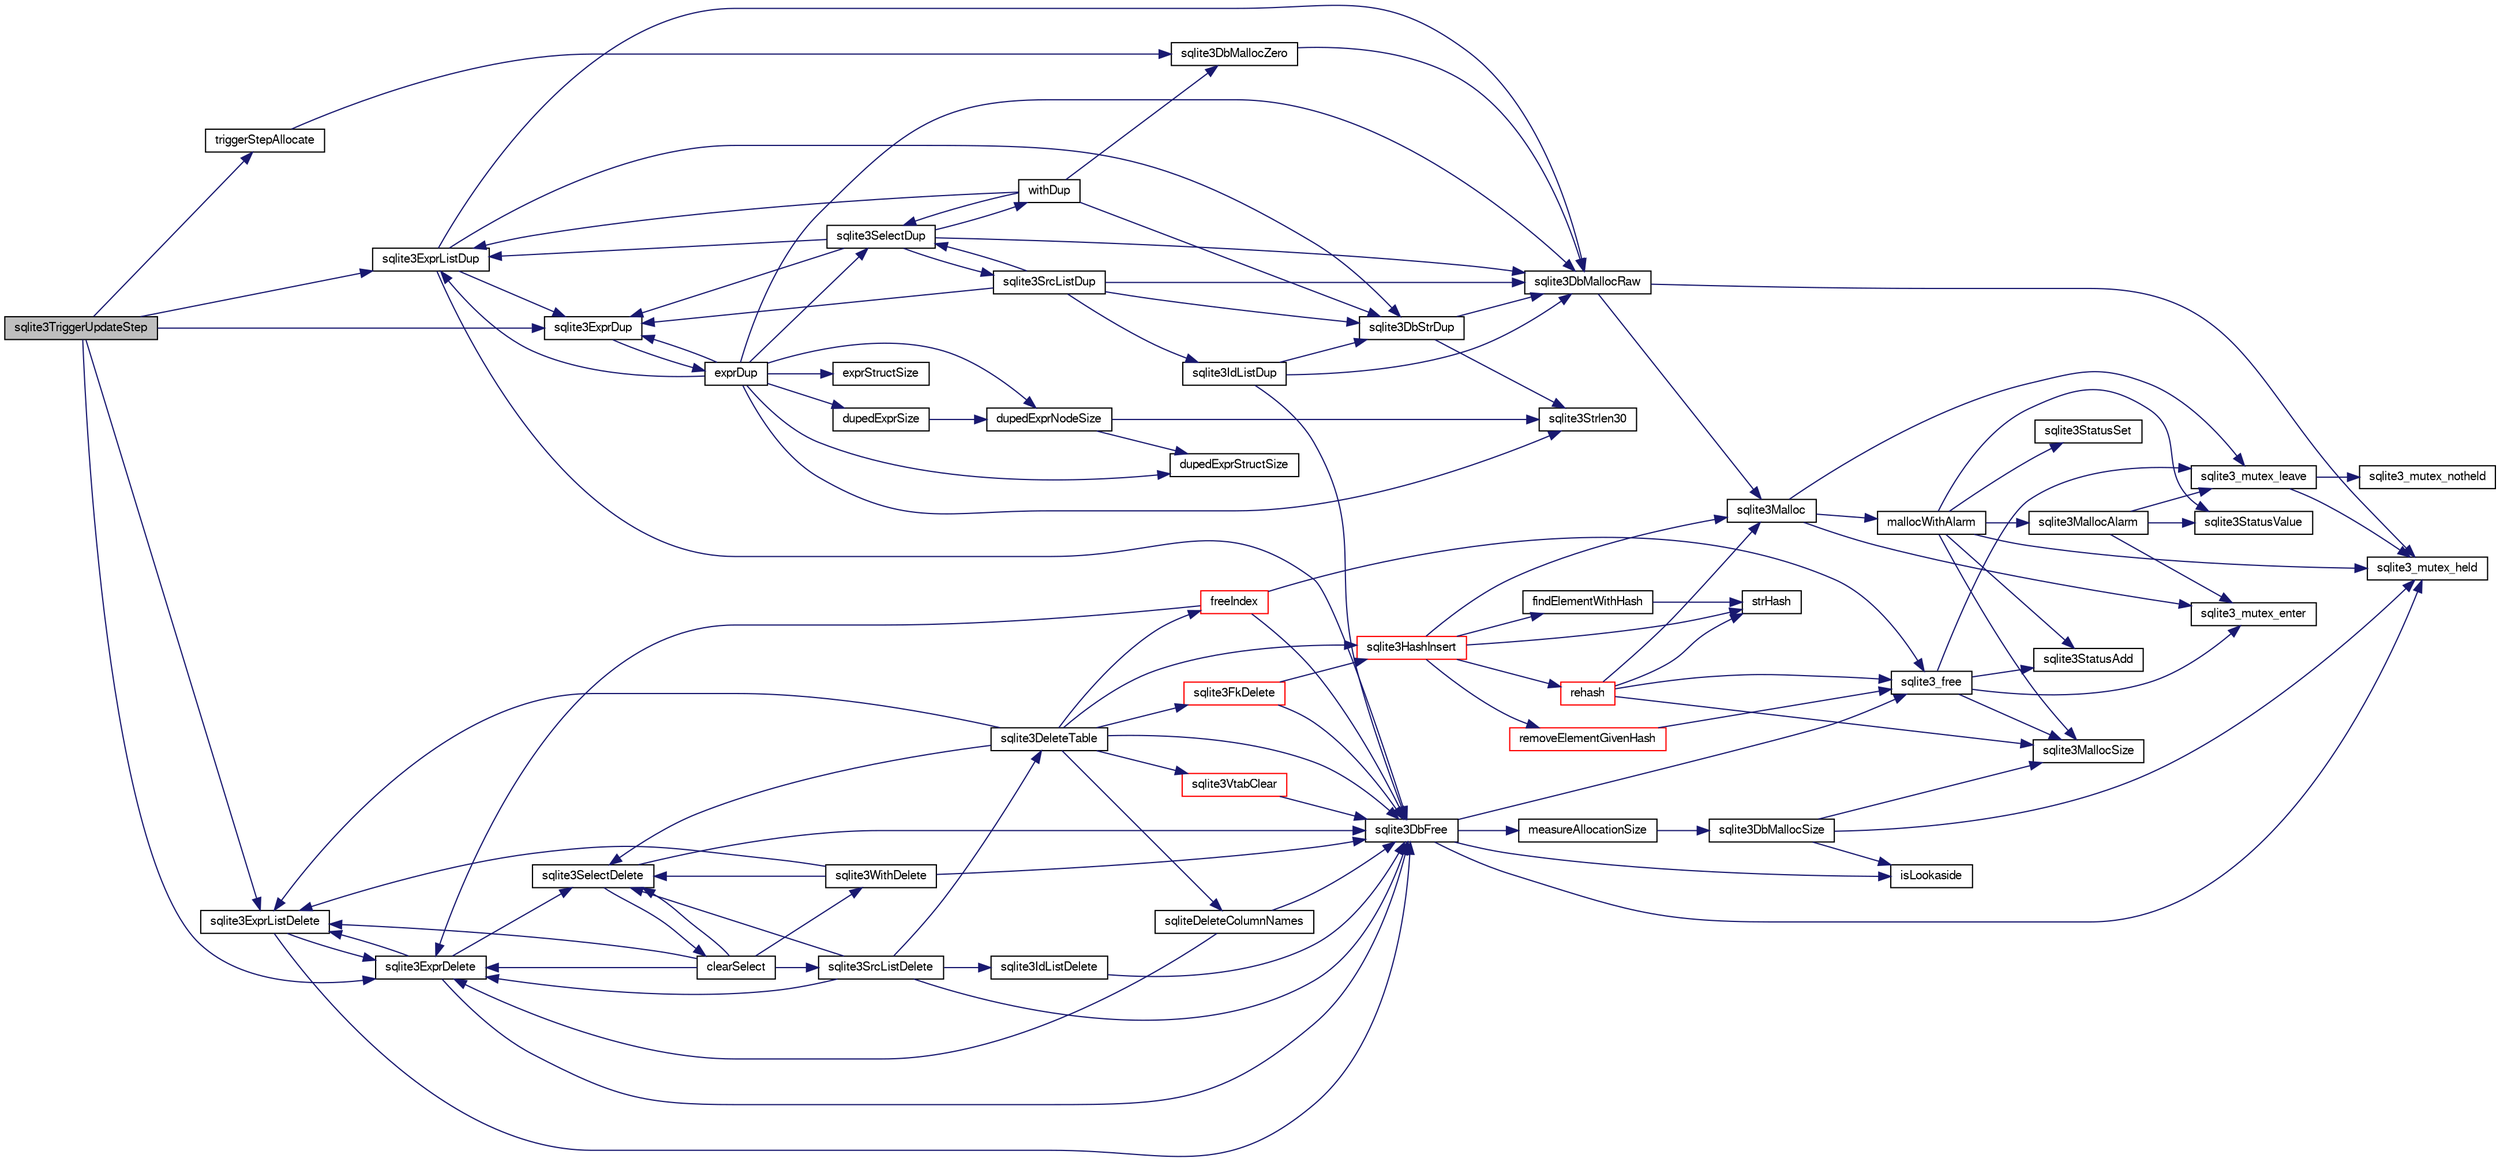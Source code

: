 digraph "sqlite3TriggerUpdateStep"
{
  edge [fontname="FreeSans",fontsize="10",labelfontname="FreeSans",labelfontsize="10"];
  node [fontname="FreeSans",fontsize="10",shape=record];
  rankdir="LR";
  Node727406 [label="sqlite3TriggerUpdateStep",height=0.2,width=0.4,color="black", fillcolor="grey75", style="filled", fontcolor="black"];
  Node727406 -> Node727407 [color="midnightblue",fontsize="10",style="solid",fontname="FreeSans"];
  Node727407 [label="triggerStepAllocate",height=0.2,width=0.4,color="black", fillcolor="white", style="filled",URL="$sqlite3_8c.html#abfa19225fd2dae5865f8713555687a40"];
  Node727407 -> Node727408 [color="midnightblue",fontsize="10",style="solid",fontname="FreeSans"];
  Node727408 [label="sqlite3DbMallocZero",height=0.2,width=0.4,color="black", fillcolor="white", style="filled",URL="$sqlite3_8c.html#a49cfebac9d6067a03442c92af73f33e4"];
  Node727408 -> Node727409 [color="midnightblue",fontsize="10",style="solid",fontname="FreeSans"];
  Node727409 [label="sqlite3DbMallocRaw",height=0.2,width=0.4,color="black", fillcolor="white", style="filled",URL="$sqlite3_8c.html#abbe8be0cf7175e11ddc3e2218fad924e"];
  Node727409 -> Node727410 [color="midnightblue",fontsize="10",style="solid",fontname="FreeSans"];
  Node727410 [label="sqlite3_mutex_held",height=0.2,width=0.4,color="black", fillcolor="white", style="filled",URL="$sqlite3_8c.html#acf77da68932b6bc163c5e68547ecc3e7"];
  Node727409 -> Node727411 [color="midnightblue",fontsize="10",style="solid",fontname="FreeSans"];
  Node727411 [label="sqlite3Malloc",height=0.2,width=0.4,color="black", fillcolor="white", style="filled",URL="$sqlite3_8c.html#a361a2eaa846b1885f123abe46f5d8b2b"];
  Node727411 -> Node727412 [color="midnightblue",fontsize="10",style="solid",fontname="FreeSans"];
  Node727412 [label="sqlite3_mutex_enter",height=0.2,width=0.4,color="black", fillcolor="white", style="filled",URL="$sqlite3_8c.html#a1c12cde690bd89f104de5cbad12a6bf5"];
  Node727411 -> Node727413 [color="midnightblue",fontsize="10",style="solid",fontname="FreeSans"];
  Node727413 [label="mallocWithAlarm",height=0.2,width=0.4,color="black", fillcolor="white", style="filled",URL="$sqlite3_8c.html#ab070d5cf8e48ec8a6a43cf025d48598b"];
  Node727413 -> Node727410 [color="midnightblue",fontsize="10",style="solid",fontname="FreeSans"];
  Node727413 -> Node727414 [color="midnightblue",fontsize="10",style="solid",fontname="FreeSans"];
  Node727414 [label="sqlite3StatusSet",height=0.2,width=0.4,color="black", fillcolor="white", style="filled",URL="$sqlite3_8c.html#afec7586c01fcb5ea17dc9d7725a589d9"];
  Node727413 -> Node727415 [color="midnightblue",fontsize="10",style="solid",fontname="FreeSans"];
  Node727415 [label="sqlite3StatusValue",height=0.2,width=0.4,color="black", fillcolor="white", style="filled",URL="$sqlite3_8c.html#a30b8ac296c6e200c1fa57708d52c6ef6"];
  Node727413 -> Node727416 [color="midnightblue",fontsize="10",style="solid",fontname="FreeSans"];
  Node727416 [label="sqlite3MallocAlarm",height=0.2,width=0.4,color="black", fillcolor="white", style="filled",URL="$sqlite3_8c.html#ada66988e8471d1198f3219c062377508"];
  Node727416 -> Node727415 [color="midnightblue",fontsize="10",style="solid",fontname="FreeSans"];
  Node727416 -> Node727417 [color="midnightblue",fontsize="10",style="solid",fontname="FreeSans"];
  Node727417 [label="sqlite3_mutex_leave",height=0.2,width=0.4,color="black", fillcolor="white", style="filled",URL="$sqlite3_8c.html#a5838d235601dbd3c1fa993555c6bcc93"];
  Node727417 -> Node727410 [color="midnightblue",fontsize="10",style="solid",fontname="FreeSans"];
  Node727417 -> Node727418 [color="midnightblue",fontsize="10",style="solid",fontname="FreeSans"];
  Node727418 [label="sqlite3_mutex_notheld",height=0.2,width=0.4,color="black", fillcolor="white", style="filled",URL="$sqlite3_8c.html#a83967c837c1c000d3b5adcfaa688f5dc"];
  Node727416 -> Node727412 [color="midnightblue",fontsize="10",style="solid",fontname="FreeSans"];
  Node727413 -> Node727419 [color="midnightblue",fontsize="10",style="solid",fontname="FreeSans"];
  Node727419 [label="sqlite3MallocSize",height=0.2,width=0.4,color="black", fillcolor="white", style="filled",URL="$sqlite3_8c.html#acf5d2a5f35270bafb050bd2def576955"];
  Node727413 -> Node727420 [color="midnightblue",fontsize="10",style="solid",fontname="FreeSans"];
  Node727420 [label="sqlite3StatusAdd",height=0.2,width=0.4,color="black", fillcolor="white", style="filled",URL="$sqlite3_8c.html#afa029f93586aeab4cc85360905dae9cd"];
  Node727411 -> Node727417 [color="midnightblue",fontsize="10",style="solid",fontname="FreeSans"];
  Node727406 -> Node727421 [color="midnightblue",fontsize="10",style="solid",fontname="FreeSans"];
  Node727421 [label="sqlite3ExprListDup",height=0.2,width=0.4,color="black", fillcolor="white", style="filled",URL="$sqlite3_8c.html#abfb0903f2fc516fcceec37b3489d528c"];
  Node727421 -> Node727409 [color="midnightblue",fontsize="10",style="solid",fontname="FreeSans"];
  Node727421 -> Node727422 [color="midnightblue",fontsize="10",style="solid",fontname="FreeSans"];
  Node727422 [label="sqlite3DbFree",height=0.2,width=0.4,color="black", fillcolor="white", style="filled",URL="$sqlite3_8c.html#ac70ab821a6607b4a1b909582dc37a069"];
  Node727422 -> Node727410 [color="midnightblue",fontsize="10",style="solid",fontname="FreeSans"];
  Node727422 -> Node727423 [color="midnightblue",fontsize="10",style="solid",fontname="FreeSans"];
  Node727423 [label="measureAllocationSize",height=0.2,width=0.4,color="black", fillcolor="white", style="filled",URL="$sqlite3_8c.html#a45731e644a22fdb756e2b6337224217a"];
  Node727423 -> Node727424 [color="midnightblue",fontsize="10",style="solid",fontname="FreeSans"];
  Node727424 [label="sqlite3DbMallocSize",height=0.2,width=0.4,color="black", fillcolor="white", style="filled",URL="$sqlite3_8c.html#aa397e5a8a03495203a0767abf0a71f86"];
  Node727424 -> Node727419 [color="midnightblue",fontsize="10",style="solid",fontname="FreeSans"];
  Node727424 -> Node727410 [color="midnightblue",fontsize="10",style="solid",fontname="FreeSans"];
  Node727424 -> Node727425 [color="midnightblue",fontsize="10",style="solid",fontname="FreeSans"];
  Node727425 [label="isLookaside",height=0.2,width=0.4,color="black", fillcolor="white", style="filled",URL="$sqlite3_8c.html#a770fa05ff9717b75e16f4d968a77b897"];
  Node727422 -> Node727425 [color="midnightblue",fontsize="10",style="solid",fontname="FreeSans"];
  Node727422 -> Node727426 [color="midnightblue",fontsize="10",style="solid",fontname="FreeSans"];
  Node727426 [label="sqlite3_free",height=0.2,width=0.4,color="black", fillcolor="white", style="filled",URL="$sqlite3_8c.html#a6552349e36a8a691af5487999ab09519"];
  Node727426 -> Node727412 [color="midnightblue",fontsize="10",style="solid",fontname="FreeSans"];
  Node727426 -> Node727420 [color="midnightblue",fontsize="10",style="solid",fontname="FreeSans"];
  Node727426 -> Node727419 [color="midnightblue",fontsize="10",style="solid",fontname="FreeSans"];
  Node727426 -> Node727417 [color="midnightblue",fontsize="10",style="solid",fontname="FreeSans"];
  Node727421 -> Node727427 [color="midnightblue",fontsize="10",style="solid",fontname="FreeSans"];
  Node727427 [label="sqlite3ExprDup",height=0.2,width=0.4,color="black", fillcolor="white", style="filled",URL="$sqlite3_8c.html#a509095508224c9f99698d86205234209"];
  Node727427 -> Node727428 [color="midnightblue",fontsize="10",style="solid",fontname="FreeSans"];
  Node727428 [label="exprDup",height=0.2,width=0.4,color="black", fillcolor="white", style="filled",URL="$sqlite3_8c.html#a89f473c64253ae0a76749f543466a05a"];
  Node727428 -> Node727409 [color="midnightblue",fontsize="10",style="solid",fontname="FreeSans"];
  Node727428 -> Node727429 [color="midnightblue",fontsize="10",style="solid",fontname="FreeSans"];
  Node727429 [label="dupedExprSize",height=0.2,width=0.4,color="black", fillcolor="white", style="filled",URL="$sqlite3_8c.html#a9c79c04ad08e45cf19c143c6de3b634c"];
  Node727429 -> Node727430 [color="midnightblue",fontsize="10",style="solid",fontname="FreeSans"];
  Node727430 [label="dupedExprNodeSize",height=0.2,width=0.4,color="black", fillcolor="white", style="filled",URL="$sqlite3_8c.html#ad2b8ec81910e74d2a6a73250a7d82801"];
  Node727430 -> Node727431 [color="midnightblue",fontsize="10",style="solid",fontname="FreeSans"];
  Node727431 [label="dupedExprStructSize",height=0.2,width=0.4,color="black", fillcolor="white", style="filled",URL="$sqlite3_8c.html#ac6b4cf7bb7f9249aa2e5d311fe2e4998"];
  Node727430 -> Node727432 [color="midnightblue",fontsize="10",style="solid",fontname="FreeSans"];
  Node727432 [label="sqlite3Strlen30",height=0.2,width=0.4,color="black", fillcolor="white", style="filled",URL="$sqlite3_8c.html#a3dcd80ba41f1a308193dee74857b62a7"];
  Node727428 -> Node727431 [color="midnightblue",fontsize="10",style="solid",fontname="FreeSans"];
  Node727428 -> Node727432 [color="midnightblue",fontsize="10",style="solid",fontname="FreeSans"];
  Node727428 -> Node727433 [color="midnightblue",fontsize="10",style="solid",fontname="FreeSans"];
  Node727433 [label="exprStructSize",height=0.2,width=0.4,color="black", fillcolor="white", style="filled",URL="$sqlite3_8c.html#a8fe8a668c35e1c51cb67ab0e991f484e"];
  Node727428 -> Node727434 [color="midnightblue",fontsize="10",style="solid",fontname="FreeSans"];
  Node727434 [label="sqlite3SelectDup",height=0.2,width=0.4,color="black", fillcolor="white", style="filled",URL="$sqlite3_8c.html#af8a7f75590dced000c27784d90b57b87"];
  Node727434 -> Node727409 [color="midnightblue",fontsize="10",style="solid",fontname="FreeSans"];
  Node727434 -> Node727421 [color="midnightblue",fontsize="10",style="solid",fontname="FreeSans"];
  Node727434 -> Node727435 [color="midnightblue",fontsize="10",style="solid",fontname="FreeSans"];
  Node727435 [label="sqlite3SrcListDup",height=0.2,width=0.4,color="black", fillcolor="white", style="filled",URL="$sqlite3_8c.html#a915ece76ebeede6852f63a447753ef9f"];
  Node727435 -> Node727409 [color="midnightblue",fontsize="10",style="solid",fontname="FreeSans"];
  Node727435 -> Node727436 [color="midnightblue",fontsize="10",style="solid",fontname="FreeSans"];
  Node727436 [label="sqlite3DbStrDup",height=0.2,width=0.4,color="black", fillcolor="white", style="filled",URL="$sqlite3_8c.html#a0ec4772ee6de7316ecd1e6cabb1beeef"];
  Node727436 -> Node727432 [color="midnightblue",fontsize="10",style="solid",fontname="FreeSans"];
  Node727436 -> Node727409 [color="midnightblue",fontsize="10",style="solid",fontname="FreeSans"];
  Node727435 -> Node727434 [color="midnightblue",fontsize="10",style="solid",fontname="FreeSans"];
  Node727435 -> Node727427 [color="midnightblue",fontsize="10",style="solid",fontname="FreeSans"];
  Node727435 -> Node727437 [color="midnightblue",fontsize="10",style="solid",fontname="FreeSans"];
  Node727437 [label="sqlite3IdListDup",height=0.2,width=0.4,color="black", fillcolor="white", style="filled",URL="$sqlite3_8c.html#ac93854367d6e355c60ac6f40f3fe69a1"];
  Node727437 -> Node727409 [color="midnightblue",fontsize="10",style="solid",fontname="FreeSans"];
  Node727437 -> Node727422 [color="midnightblue",fontsize="10",style="solid",fontname="FreeSans"];
  Node727437 -> Node727436 [color="midnightblue",fontsize="10",style="solid",fontname="FreeSans"];
  Node727434 -> Node727427 [color="midnightblue",fontsize="10",style="solid",fontname="FreeSans"];
  Node727434 -> Node727438 [color="midnightblue",fontsize="10",style="solid",fontname="FreeSans"];
  Node727438 [label="withDup",height=0.2,width=0.4,color="black", fillcolor="white", style="filled",URL="$sqlite3_8c.html#a3f4d4194e35fd64b629b1533c50ffd7a"];
  Node727438 -> Node727408 [color="midnightblue",fontsize="10",style="solid",fontname="FreeSans"];
  Node727438 -> Node727434 [color="midnightblue",fontsize="10",style="solid",fontname="FreeSans"];
  Node727438 -> Node727421 [color="midnightblue",fontsize="10",style="solid",fontname="FreeSans"];
  Node727438 -> Node727436 [color="midnightblue",fontsize="10",style="solid",fontname="FreeSans"];
  Node727428 -> Node727421 [color="midnightblue",fontsize="10",style="solid",fontname="FreeSans"];
  Node727428 -> Node727430 [color="midnightblue",fontsize="10",style="solid",fontname="FreeSans"];
  Node727428 -> Node727427 [color="midnightblue",fontsize="10",style="solid",fontname="FreeSans"];
  Node727421 -> Node727436 [color="midnightblue",fontsize="10",style="solid",fontname="FreeSans"];
  Node727406 -> Node727427 [color="midnightblue",fontsize="10",style="solid",fontname="FreeSans"];
  Node727406 -> Node727439 [color="midnightblue",fontsize="10",style="solid",fontname="FreeSans"];
  Node727439 [label="sqlite3ExprListDelete",height=0.2,width=0.4,color="black", fillcolor="white", style="filled",URL="$sqlite3_8c.html#ae9cd46eac81e86a04ed8c09b99fc3c10"];
  Node727439 -> Node727440 [color="midnightblue",fontsize="10",style="solid",fontname="FreeSans"];
  Node727440 [label="sqlite3ExprDelete",height=0.2,width=0.4,color="black", fillcolor="white", style="filled",URL="$sqlite3_8c.html#ae4e21ab5918e0428fbaa9e615dceb309"];
  Node727440 -> Node727422 [color="midnightblue",fontsize="10",style="solid",fontname="FreeSans"];
  Node727440 -> Node727441 [color="midnightblue",fontsize="10",style="solid",fontname="FreeSans"];
  Node727441 [label="sqlite3SelectDelete",height=0.2,width=0.4,color="black", fillcolor="white", style="filled",URL="$sqlite3_8c.html#a0f56959f0acac85496744f0d068854a0"];
  Node727441 -> Node727442 [color="midnightblue",fontsize="10",style="solid",fontname="FreeSans"];
  Node727442 [label="clearSelect",height=0.2,width=0.4,color="black", fillcolor="white", style="filled",URL="$sqlite3_8c.html#ac083bac4f2f02c26aa02fc24ca8c2dd9"];
  Node727442 -> Node727439 [color="midnightblue",fontsize="10",style="solid",fontname="FreeSans"];
  Node727442 -> Node727443 [color="midnightblue",fontsize="10",style="solid",fontname="FreeSans"];
  Node727443 [label="sqlite3SrcListDelete",height=0.2,width=0.4,color="black", fillcolor="white", style="filled",URL="$sqlite3_8c.html#acc250a3e5e7fd8889a16a9f28e3e7312"];
  Node727443 -> Node727422 [color="midnightblue",fontsize="10",style="solid",fontname="FreeSans"];
  Node727443 -> Node727444 [color="midnightblue",fontsize="10",style="solid",fontname="FreeSans"];
  Node727444 [label="sqlite3DeleteTable",height=0.2,width=0.4,color="black", fillcolor="white", style="filled",URL="$sqlite3_8c.html#a7fd3d507375a381a3807f92735318973"];
  Node727444 -> Node727445 [color="midnightblue",fontsize="10",style="solid",fontname="FreeSans"];
  Node727445 [label="sqlite3HashInsert",height=0.2,width=0.4,color="red", fillcolor="white", style="filled",URL="$sqlite3_8c.html#aebbc6c13b3c139d5f3463938f441da3d"];
  Node727445 -> Node727446 [color="midnightblue",fontsize="10",style="solid",fontname="FreeSans"];
  Node727446 [label="findElementWithHash",height=0.2,width=0.4,color="black", fillcolor="white", style="filled",URL="$sqlite3_8c.html#a75c0f574fa5d51702434c6e980d57d7f"];
  Node727446 -> Node727447 [color="midnightblue",fontsize="10",style="solid",fontname="FreeSans"];
  Node727447 [label="strHash",height=0.2,width=0.4,color="black", fillcolor="white", style="filled",URL="$sqlite3_8c.html#ad7193605dadc27cf291d54e15bdd011d"];
  Node727445 -> Node727448 [color="midnightblue",fontsize="10",style="solid",fontname="FreeSans"];
  Node727448 [label="removeElementGivenHash",height=0.2,width=0.4,color="red", fillcolor="white", style="filled",URL="$sqlite3_8c.html#a97ff4ac3846af0f8caf5426adfa2808a"];
  Node727448 -> Node727426 [color="midnightblue",fontsize="10",style="solid",fontname="FreeSans"];
  Node727445 -> Node727411 [color="midnightblue",fontsize="10",style="solid",fontname="FreeSans"];
  Node727445 -> Node727450 [color="midnightblue",fontsize="10",style="solid",fontname="FreeSans"];
  Node727450 [label="rehash",height=0.2,width=0.4,color="red", fillcolor="white", style="filled",URL="$sqlite3_8c.html#a4851529638f6c7af16239ee6e2dcc628"];
  Node727450 -> Node727411 [color="midnightblue",fontsize="10",style="solid",fontname="FreeSans"];
  Node727450 -> Node727426 [color="midnightblue",fontsize="10",style="solid",fontname="FreeSans"];
  Node727450 -> Node727419 [color="midnightblue",fontsize="10",style="solid",fontname="FreeSans"];
  Node727450 -> Node727447 [color="midnightblue",fontsize="10",style="solid",fontname="FreeSans"];
  Node727445 -> Node727447 [color="midnightblue",fontsize="10",style="solid",fontname="FreeSans"];
  Node727444 -> Node727715 [color="midnightblue",fontsize="10",style="solid",fontname="FreeSans"];
  Node727715 [label="freeIndex",height=0.2,width=0.4,color="red", fillcolor="white", style="filled",URL="$sqlite3_8c.html#a00907c99c18d5bcb9d0b38c077146c31"];
  Node727715 -> Node727440 [color="midnightblue",fontsize="10",style="solid",fontname="FreeSans"];
  Node727715 -> Node727422 [color="midnightblue",fontsize="10",style="solid",fontname="FreeSans"];
  Node727715 -> Node727426 [color="midnightblue",fontsize="10",style="solid",fontname="FreeSans"];
  Node727444 -> Node728369 [color="midnightblue",fontsize="10",style="solid",fontname="FreeSans"];
  Node728369 [label="sqlite3FkDelete",height=0.2,width=0.4,color="red", fillcolor="white", style="filled",URL="$sqlite3_8c.html#a59a33da6c4e11d3f99b15eafdc01f013"];
  Node728369 -> Node727445 [color="midnightblue",fontsize="10",style="solid",fontname="FreeSans"];
  Node728369 -> Node727422 [color="midnightblue",fontsize="10",style="solid",fontname="FreeSans"];
  Node727444 -> Node728371 [color="midnightblue",fontsize="10",style="solid",fontname="FreeSans"];
  Node728371 [label="sqliteDeleteColumnNames",height=0.2,width=0.4,color="black", fillcolor="white", style="filled",URL="$sqlite3_8c.html#a30fd46bd85a745b908f382e5dd74c38a"];
  Node728371 -> Node727422 [color="midnightblue",fontsize="10",style="solid",fontname="FreeSans"];
  Node728371 -> Node727440 [color="midnightblue",fontsize="10",style="solid",fontname="FreeSans"];
  Node727444 -> Node727422 [color="midnightblue",fontsize="10",style="solid",fontname="FreeSans"];
  Node727444 -> Node727441 [color="midnightblue",fontsize="10",style="solid",fontname="FreeSans"];
  Node727444 -> Node727439 [color="midnightblue",fontsize="10",style="solid",fontname="FreeSans"];
  Node727444 -> Node728372 [color="midnightblue",fontsize="10",style="solid",fontname="FreeSans"];
  Node728372 [label="sqlite3VtabClear",height=0.2,width=0.4,color="red", fillcolor="white", style="filled",URL="$sqlite3_8c.html#a0690ffd2d2e58bd4ed1ce4f1e35c1ef1"];
  Node728372 -> Node727422 [color="midnightblue",fontsize="10",style="solid",fontname="FreeSans"];
  Node727443 -> Node727441 [color="midnightblue",fontsize="10",style="solid",fontname="FreeSans"];
  Node727443 -> Node727440 [color="midnightblue",fontsize="10",style="solid",fontname="FreeSans"];
  Node727443 -> Node727750 [color="midnightblue",fontsize="10",style="solid",fontname="FreeSans"];
  Node727750 [label="sqlite3IdListDelete",height=0.2,width=0.4,color="black", fillcolor="white", style="filled",URL="$sqlite3_8c.html#a38bea53ea789e86289ca600ff6010f73"];
  Node727750 -> Node727422 [color="midnightblue",fontsize="10",style="solid",fontname="FreeSans"];
  Node727442 -> Node727440 [color="midnightblue",fontsize="10",style="solid",fontname="FreeSans"];
  Node727442 -> Node727441 [color="midnightblue",fontsize="10",style="solid",fontname="FreeSans"];
  Node727442 -> Node727749 [color="midnightblue",fontsize="10",style="solid",fontname="FreeSans"];
  Node727749 [label="sqlite3WithDelete",height=0.2,width=0.4,color="black", fillcolor="white", style="filled",URL="$sqlite3_8c.html#a17d9ea3de76b5d740b422ea9b4fe3abb"];
  Node727749 -> Node727439 [color="midnightblue",fontsize="10",style="solid",fontname="FreeSans"];
  Node727749 -> Node727441 [color="midnightblue",fontsize="10",style="solid",fontname="FreeSans"];
  Node727749 -> Node727422 [color="midnightblue",fontsize="10",style="solid",fontname="FreeSans"];
  Node727441 -> Node727422 [color="midnightblue",fontsize="10",style="solid",fontname="FreeSans"];
  Node727440 -> Node727439 [color="midnightblue",fontsize="10",style="solid",fontname="FreeSans"];
  Node727439 -> Node727422 [color="midnightblue",fontsize="10",style="solid",fontname="FreeSans"];
  Node727406 -> Node727440 [color="midnightblue",fontsize="10",style="solid",fontname="FreeSans"];
}
